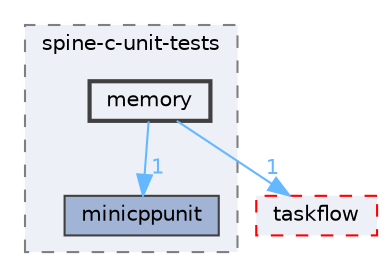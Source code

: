 digraph "external/spine-runtimes/spine-c/spine-c-unit-tests/memory"
{
 // LATEX_PDF_SIZE
  bgcolor="transparent";
  edge [fontname=Helvetica,fontsize=10,labelfontname=Helvetica,labelfontsize=10];
  node [fontname=Helvetica,fontsize=10,shape=box,height=0.2,width=0.4];
  compound=true
  subgraph clusterdir_af365e2346aa527208f452132a53fe7e {
    graph [ bgcolor="#edf0f7", pencolor="grey50", label="spine-c-unit-tests", fontname=Helvetica,fontsize=10 style="filled,dashed", URL="dir_af365e2346aa527208f452132a53fe7e.html",tooltip=""]
  dir_a5ba92cd128cb2c012fc476cf5270554 [label="minicppunit", fillcolor="#a2b4d6", color="grey25", style="filled", URL="dir_a5ba92cd128cb2c012fc476cf5270554.html",tooltip=""];
  dir_494ea5a1dcba9364dd0902ab5742588b [label="memory", fillcolor="#edf0f7", color="grey25", style="filled,bold", URL="dir_494ea5a1dcba9364dd0902ab5742588b.html",tooltip=""];
  }
  dir_a586d2919c2294cf68ed57ec5a464d2f [label="taskflow", fillcolor="#edf0f7", color="red", style="filled,dashed", URL="dir_a586d2919c2294cf68ed57ec5a464d2f.html",tooltip="root taskflow include dir"];
  dir_494ea5a1dcba9364dd0902ab5742588b->dir_a586d2919c2294cf68ed57ec5a464d2f [headlabel="1", labeldistance=1.5 headhref="dir_000480_000819.html" href="dir_000480_000819.html" color="steelblue1" fontcolor="steelblue1"];
  dir_494ea5a1dcba9364dd0902ab5742588b->dir_a5ba92cd128cb2c012fc476cf5270554 [headlabel="1", labeldistance=1.5 headhref="dir_000480_000487.html" href="dir_000480_000487.html" color="steelblue1" fontcolor="steelblue1"];
}
